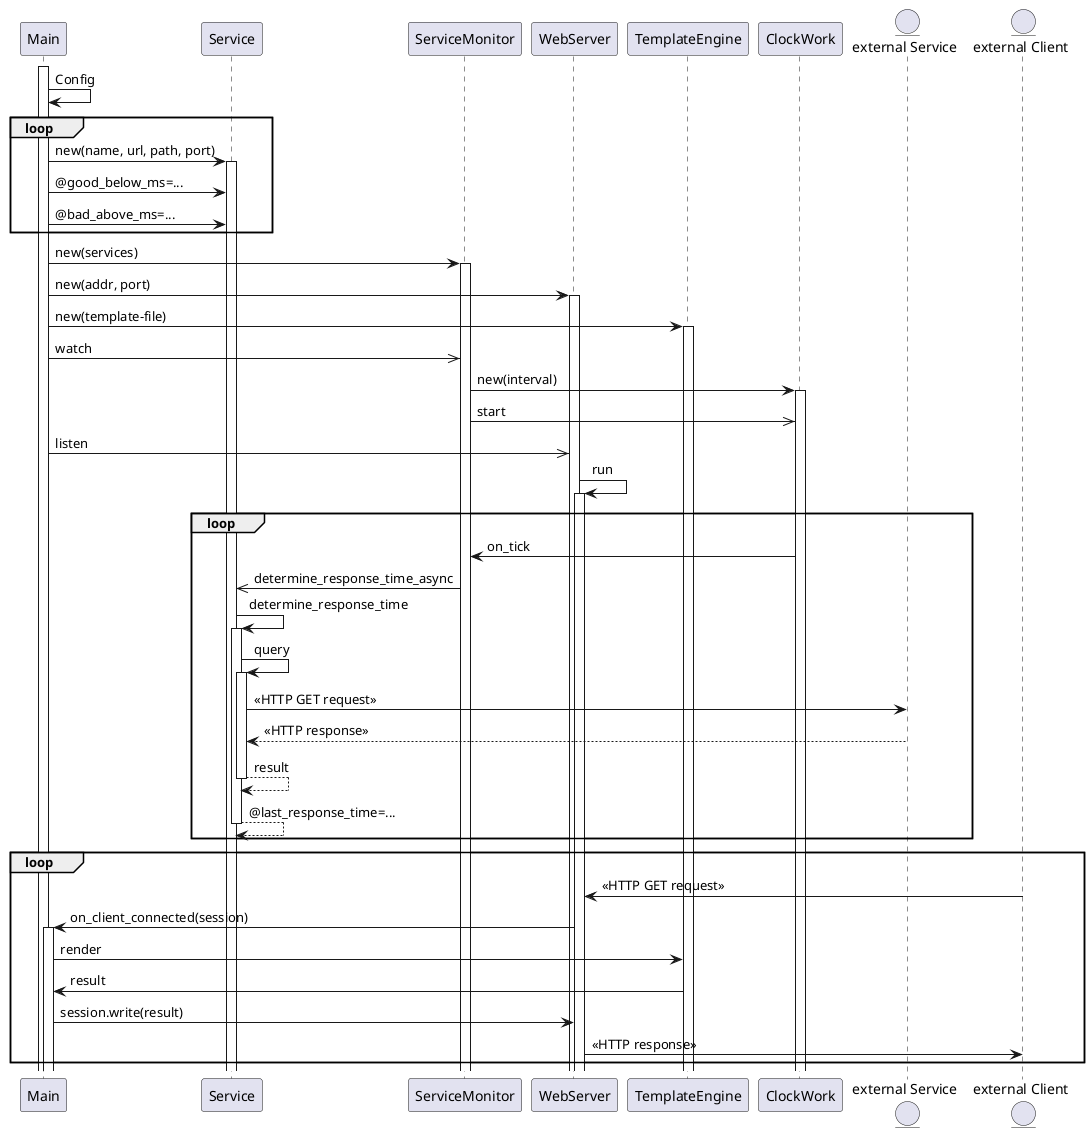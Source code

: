 @startuml
activate Main
Main -> Main: Config

loop
    Main -> Service: new(name, url, path, port)
    activate Service
    Main -> Service: @good_below_ms=...
    Main -> Service: @bad_above_ms=...
end

Main -> ServiceMonitor: new(services)
activate ServiceMonitor

Main -> WebServer: new(addr, port)
activate WebServer

Main -> TemplateEngine: new(template-file)
activate TemplateEngine

Main ->> ServiceMonitor: watch

ServiceMonitor -> ClockWork: new(interval)
activate ClockWork

ServiceMonitor ->> ClockWork: start

Main ->> WebServer: listen

WebServer -> WebServer: run
activate WebServer

loop
    ClockWork -> ServiceMonitor: on_tick
    ServiceMonitor ->> Service: determine_response_time_async

    Service -> Service: determine_response_time
    activate Service

    Service -> Service: query
    activate Service

    entity "external Service"

    Service -> "external Service": <<HTTP GET request>>
    Service <-- "external Service": <<HTTP response>>

    Service --> Service: result
    deactivate Service

    Service --> Service: @last_response_time=...
    deactivate Service    
end

loop
    entity "external Client"

    WebServer <- "external Client": <<HTTP GET request>>
    WebServer -> Main: on_client_connected(session)
    activate Main
    
    Main -> TemplateEngine: render
    TemplateEngine -> Main: result

    Main -> WebServer: session.write(result)

    WebServer -> "external Client": <<HTTP response>>
end
@enduml
